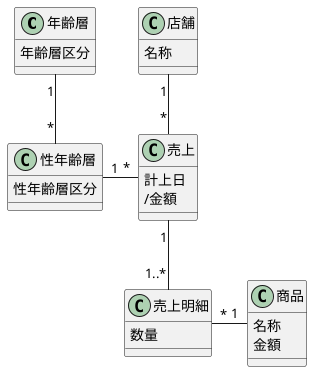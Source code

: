 @startuml

class 年齢層 {
  年齢層区分
}

class 性年齢層 {
  性年齢層区分
}

class 店舗 {
  名称
}

class 売上 {
  計上日
  /金額
}

class 売上明細 {
  数量
}

class 商品 {
  名称
  金額
}

年齢層 "1"--"*" 性年齢層
性年齢層 "1"-r-"*" 売上
店舗 "1"--"*" 売上
売上 "1"--"1..*" 売上明細
売上明細 "*"-r-"1" 商品

@enduml
